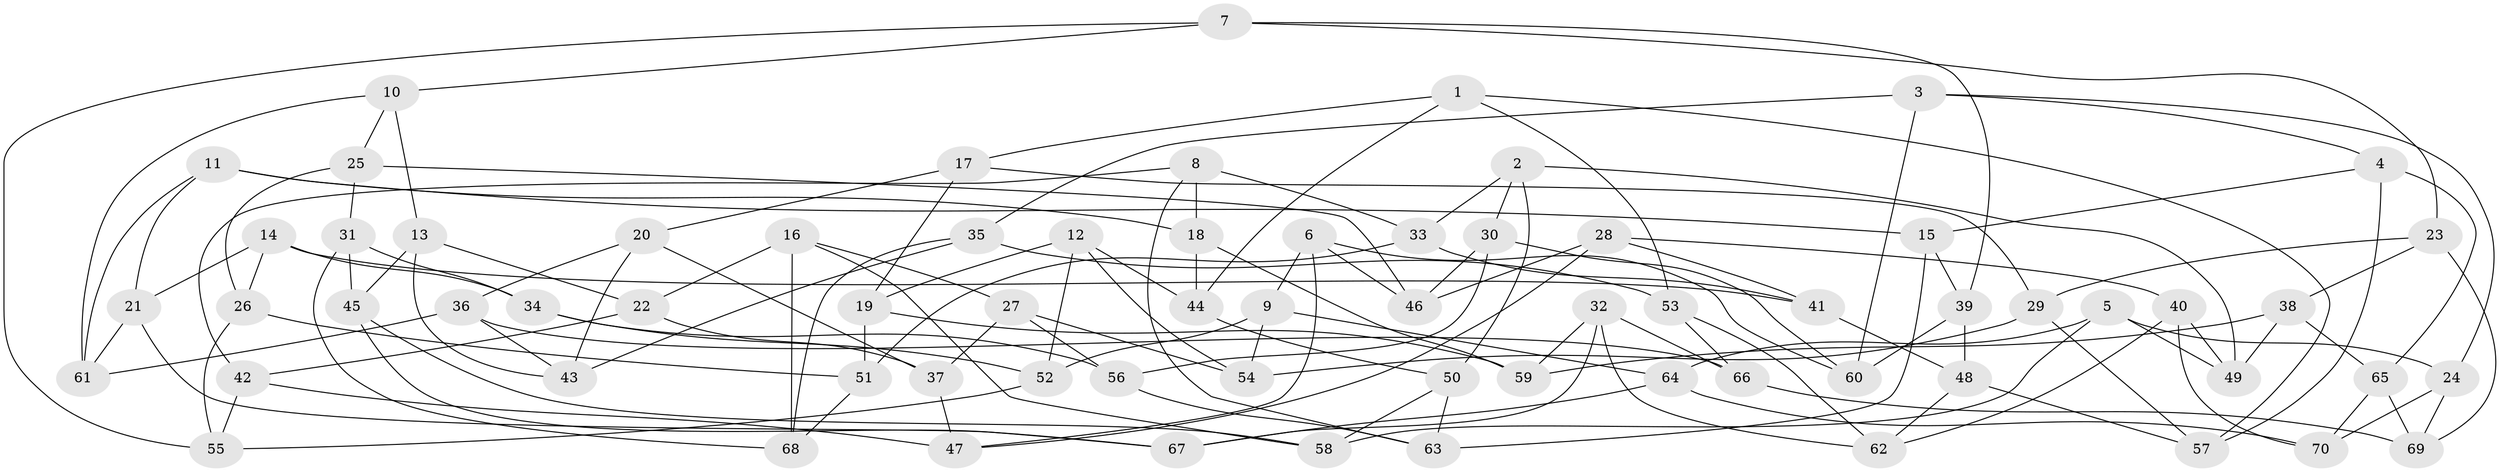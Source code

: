 // coarse degree distribution, {4: 0.6530612244897959, 6: 0.20408163265306123, 7: 0.04081632653061224, 8: 0.04081632653061224, 10: 0.02040816326530612, 3: 0.04081632653061224}
// Generated by graph-tools (version 1.1) at 2025/20/03/04/25 18:20:49]
// undirected, 70 vertices, 140 edges
graph export_dot {
graph [start="1"]
  node [color=gray90,style=filled];
  1;
  2;
  3;
  4;
  5;
  6;
  7;
  8;
  9;
  10;
  11;
  12;
  13;
  14;
  15;
  16;
  17;
  18;
  19;
  20;
  21;
  22;
  23;
  24;
  25;
  26;
  27;
  28;
  29;
  30;
  31;
  32;
  33;
  34;
  35;
  36;
  37;
  38;
  39;
  40;
  41;
  42;
  43;
  44;
  45;
  46;
  47;
  48;
  49;
  50;
  51;
  52;
  53;
  54;
  55;
  56;
  57;
  58;
  59;
  60;
  61;
  62;
  63;
  64;
  65;
  66;
  67;
  68;
  69;
  70;
  1 -- 17;
  1 -- 53;
  1 -- 57;
  1 -- 44;
  2 -- 30;
  2 -- 49;
  2 -- 33;
  2 -- 50;
  3 -- 4;
  3 -- 60;
  3 -- 35;
  3 -- 24;
  4 -- 57;
  4 -- 15;
  4 -- 65;
  5 -- 49;
  5 -- 24;
  5 -- 64;
  5 -- 58;
  6 -- 9;
  6 -- 47;
  6 -- 46;
  6 -- 60;
  7 -- 55;
  7 -- 23;
  7 -- 10;
  7 -- 39;
  8 -- 42;
  8 -- 63;
  8 -- 18;
  8 -- 33;
  9 -- 64;
  9 -- 52;
  9 -- 54;
  10 -- 61;
  10 -- 25;
  10 -- 13;
  11 -- 15;
  11 -- 61;
  11 -- 18;
  11 -- 21;
  12 -- 54;
  12 -- 19;
  12 -- 44;
  12 -- 52;
  13 -- 43;
  13 -- 45;
  13 -- 22;
  14 -- 41;
  14 -- 21;
  14 -- 26;
  14 -- 34;
  15 -- 63;
  15 -- 39;
  16 -- 68;
  16 -- 58;
  16 -- 22;
  16 -- 27;
  17 -- 19;
  17 -- 29;
  17 -- 20;
  18 -- 59;
  18 -- 44;
  19 -- 59;
  19 -- 51;
  20 -- 37;
  20 -- 43;
  20 -- 36;
  21 -- 61;
  21 -- 67;
  22 -- 42;
  22 -- 37;
  23 -- 69;
  23 -- 38;
  23 -- 29;
  24 -- 69;
  24 -- 70;
  25 -- 46;
  25 -- 31;
  25 -- 26;
  26 -- 51;
  26 -- 55;
  27 -- 54;
  27 -- 37;
  27 -- 56;
  28 -- 40;
  28 -- 41;
  28 -- 47;
  28 -- 46;
  29 -- 54;
  29 -- 57;
  30 -- 56;
  30 -- 46;
  30 -- 60;
  31 -- 68;
  31 -- 34;
  31 -- 45;
  32 -- 67;
  32 -- 62;
  32 -- 59;
  32 -- 66;
  33 -- 41;
  33 -- 51;
  34 -- 52;
  34 -- 56;
  35 -- 43;
  35 -- 68;
  35 -- 53;
  36 -- 66;
  36 -- 43;
  36 -- 61;
  37 -- 47;
  38 -- 65;
  38 -- 59;
  38 -- 49;
  39 -- 48;
  39 -- 60;
  40 -- 62;
  40 -- 49;
  40 -- 70;
  41 -- 48;
  42 -- 55;
  42 -- 47;
  44 -- 50;
  45 -- 67;
  45 -- 58;
  48 -- 57;
  48 -- 62;
  50 -- 58;
  50 -- 63;
  51 -- 68;
  52 -- 55;
  53 -- 62;
  53 -- 66;
  56 -- 63;
  64 -- 67;
  64 -- 70;
  65 -- 70;
  65 -- 69;
  66 -- 69;
}
